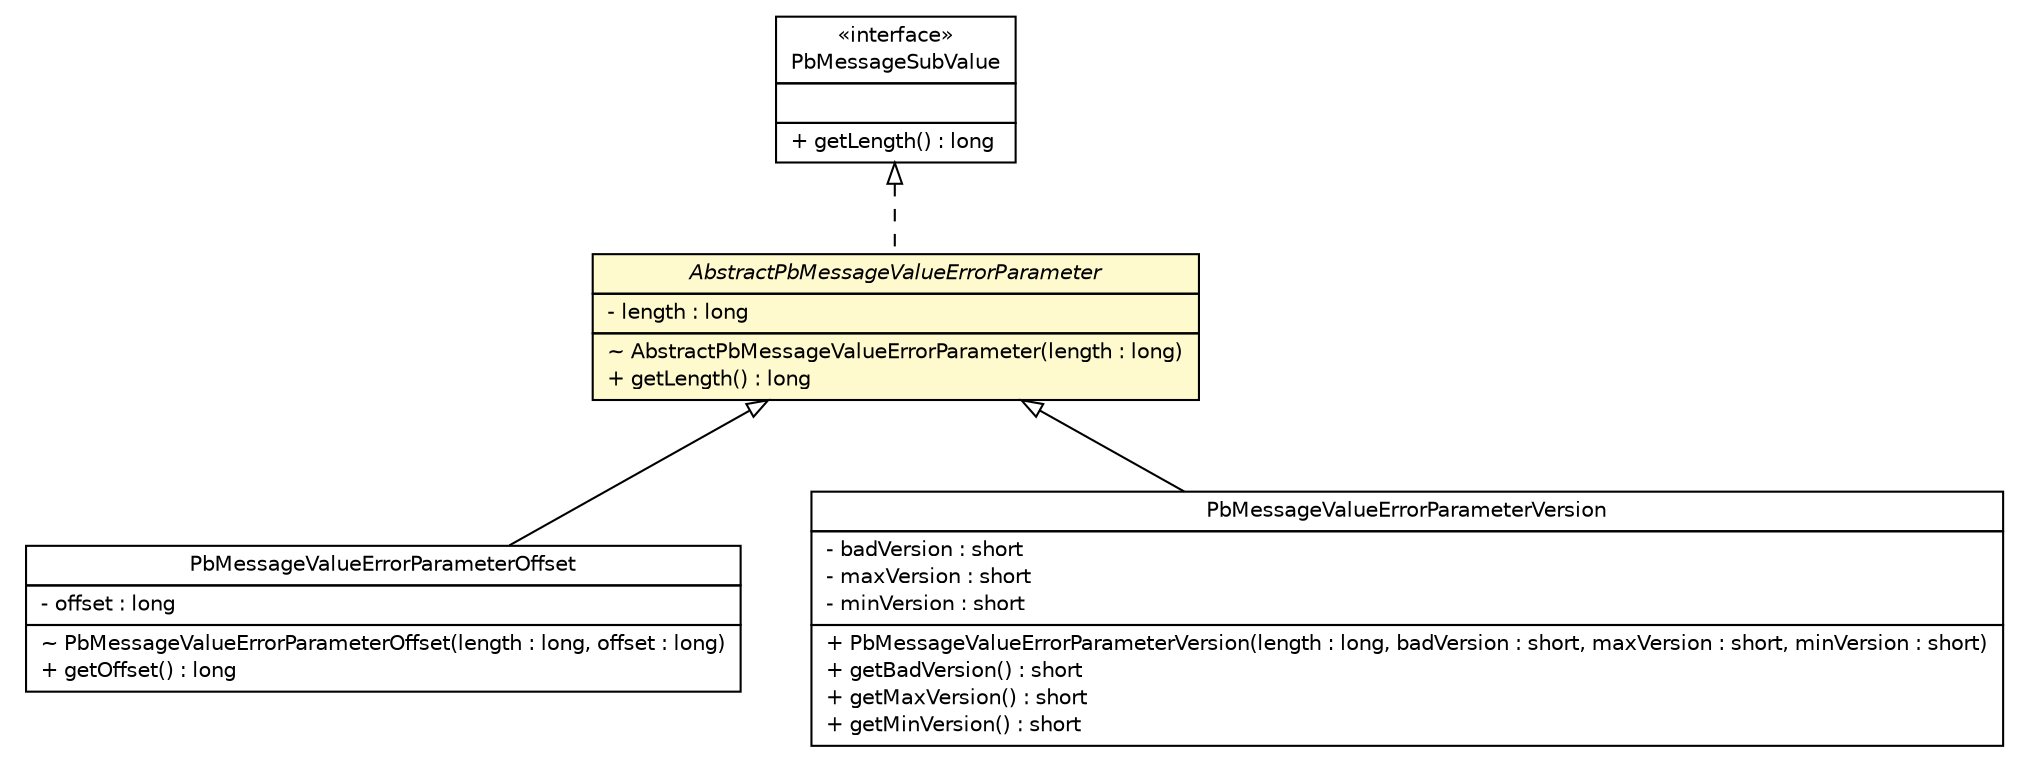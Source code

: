 #!/usr/local/bin/dot
#
# Class diagram 
# Generated by UMLGraph version R5_6 (http://www.umlgraph.org/)
#

digraph G {
	edge [fontname="Helvetica",fontsize=10,labelfontname="Helvetica",labelfontsize=10];
	node [fontname="Helvetica",fontsize=10,shape=plaintext];
	nodesep=0.25;
	ranksep=0.5;
	// org.ietf.nea.pb.message.util.PbMessageValueErrorParameterOffset
	c21201 [label=<<table title="org.ietf.nea.pb.message.util.PbMessageValueErrorParameterOffset" border="0" cellborder="1" cellspacing="0" cellpadding="2" port="p" href="./PbMessageValueErrorParameterOffset.html">
		<tr><td><table border="0" cellspacing="0" cellpadding="1">
<tr><td align="center" balign="center"> PbMessageValueErrorParameterOffset </td></tr>
		</table></td></tr>
		<tr><td><table border="0" cellspacing="0" cellpadding="1">
<tr><td align="left" balign="left"> - offset : long </td></tr>
		</table></td></tr>
		<tr><td><table border="0" cellspacing="0" cellpadding="1">
<tr><td align="left" balign="left"> ~ PbMessageValueErrorParameterOffset(length : long, offset : long) </td></tr>
<tr><td align="left" balign="left"> + getOffset() : long </td></tr>
		</table></td></tr>
		</table>>, URL="./PbMessageValueErrorParameterOffset.html", fontname="Helvetica", fontcolor="black", fontsize=10.0];
	// org.ietf.nea.pb.message.util.PbMessageSubValue
	c21208 [label=<<table title="org.ietf.nea.pb.message.util.PbMessageSubValue" border="0" cellborder="1" cellspacing="0" cellpadding="2" port="p" href="./PbMessageSubValue.html">
		<tr><td><table border="0" cellspacing="0" cellpadding="1">
<tr><td align="center" balign="center"> &#171;interface&#187; </td></tr>
<tr><td align="center" balign="center"> PbMessageSubValue </td></tr>
		</table></td></tr>
		<tr><td><table border="0" cellspacing="0" cellpadding="1">
<tr><td align="left" balign="left">  </td></tr>
		</table></td></tr>
		<tr><td><table border="0" cellspacing="0" cellpadding="1">
<tr><td align="left" balign="left"> + getLength() : long </td></tr>
		</table></td></tr>
		</table>>, URL="./PbMessageSubValue.html", fontname="Helvetica", fontcolor="black", fontsize=10.0];
	// org.ietf.nea.pb.message.util.PbMessageValueErrorParameterVersion
	c21210 [label=<<table title="org.ietf.nea.pb.message.util.PbMessageValueErrorParameterVersion" border="0" cellborder="1" cellspacing="0" cellpadding="2" port="p" href="./PbMessageValueErrorParameterVersion.html">
		<tr><td><table border="0" cellspacing="0" cellpadding="1">
<tr><td align="center" balign="center"> PbMessageValueErrorParameterVersion </td></tr>
		</table></td></tr>
		<tr><td><table border="0" cellspacing="0" cellpadding="1">
<tr><td align="left" balign="left"> - badVersion : short </td></tr>
<tr><td align="left" balign="left"> - maxVersion : short </td></tr>
<tr><td align="left" balign="left"> - minVersion : short </td></tr>
		</table></td></tr>
		<tr><td><table border="0" cellspacing="0" cellpadding="1">
<tr><td align="left" balign="left"> + PbMessageValueErrorParameterVersion(length : long, badVersion : short, maxVersion : short, minVersion : short) </td></tr>
<tr><td align="left" balign="left"> + getBadVersion() : short </td></tr>
<tr><td align="left" balign="left"> + getMaxVersion() : short </td></tr>
<tr><td align="left" balign="left"> + getMinVersion() : short </td></tr>
		</table></td></tr>
		</table>>, URL="./PbMessageValueErrorParameterVersion.html", fontname="Helvetica", fontcolor="black", fontsize=10.0];
	// org.ietf.nea.pb.message.util.AbstractPbMessageValueErrorParameter
	c21213 [label=<<table title="org.ietf.nea.pb.message.util.AbstractPbMessageValueErrorParameter" border="0" cellborder="1" cellspacing="0" cellpadding="2" port="p" bgcolor="lemonChiffon" href="./AbstractPbMessageValueErrorParameter.html">
		<tr><td><table border="0" cellspacing="0" cellpadding="1">
<tr><td align="center" balign="center"><font face="Helvetica-Oblique"> AbstractPbMessageValueErrorParameter </font></td></tr>
		</table></td></tr>
		<tr><td><table border="0" cellspacing="0" cellpadding="1">
<tr><td align="left" balign="left"> - length : long </td></tr>
		</table></td></tr>
		<tr><td><table border="0" cellspacing="0" cellpadding="1">
<tr><td align="left" balign="left"> ~ AbstractPbMessageValueErrorParameter(length : long) </td></tr>
<tr><td align="left" balign="left"> + getLength() : long </td></tr>
		</table></td></tr>
		</table>>, URL="./AbstractPbMessageValueErrorParameter.html", fontname="Helvetica", fontcolor="black", fontsize=10.0];
	//org.ietf.nea.pb.message.util.PbMessageValueErrorParameterOffset extends org.ietf.nea.pb.message.util.AbstractPbMessageValueErrorParameter
	c21213:p -> c21201:p [dir=back,arrowtail=empty];
	//org.ietf.nea.pb.message.util.PbMessageValueErrorParameterVersion extends org.ietf.nea.pb.message.util.AbstractPbMessageValueErrorParameter
	c21213:p -> c21210:p [dir=back,arrowtail=empty];
	//org.ietf.nea.pb.message.util.AbstractPbMessageValueErrorParameter implements org.ietf.nea.pb.message.util.PbMessageSubValue
	c21208:p -> c21213:p [dir=back,arrowtail=empty,style=dashed];
}

